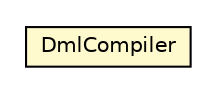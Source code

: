 #!/usr/local/bin/dot
#
# Class diagram 
# Generated by UMLGraph version 5.1 (http://www.umlgraph.org/)
#

digraph G {
	edge [fontname="Helvetica",fontsize=10,labelfontname="Helvetica",labelfontsize=10];
	node [fontname="Helvetica",fontsize=10,shape=plaintext];
	nodesep=0.25;
	ranksep=0.5;
	// dml.DmlCompiler
	c5048 [label=<<table title="dml.DmlCompiler" border="0" cellborder="1" cellspacing="0" cellpadding="2" port="p" bgcolor="lemonChiffon" href="./DmlCompiler.html">
		<tr><td><table border="0" cellspacing="0" cellpadding="1">
<tr><td align="center" balign="center"> DmlCompiler </td></tr>
		</table></td></tr>
		</table>>, fontname="Helvetica", fontcolor="black", fontsize=10.0];
}

